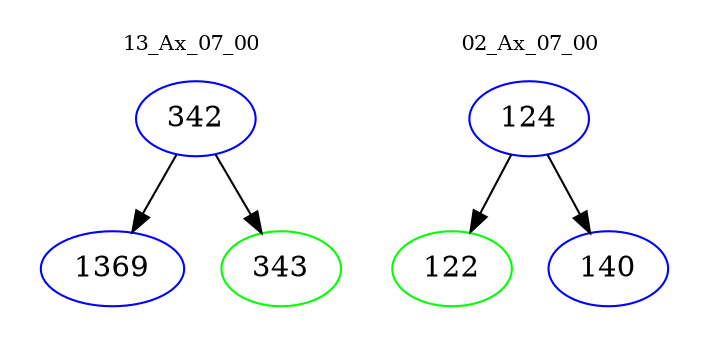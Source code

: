 digraph{
subgraph cluster_0 {
color = white
label = "13_Ax_07_00";
fontsize=10;
T0_342 [label="342", color="blue"]
T0_342 -> T0_1369 [color="black"]
T0_1369 [label="1369", color="blue"]
T0_342 -> T0_343 [color="black"]
T0_343 [label="343", color="green"]
}
subgraph cluster_1 {
color = white
label = "02_Ax_07_00";
fontsize=10;
T1_124 [label="124", color="blue"]
T1_124 -> T1_122 [color="black"]
T1_122 [label="122", color="green"]
T1_124 -> T1_140 [color="black"]
T1_140 [label="140", color="blue"]
}
}
